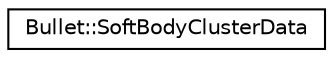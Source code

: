 digraph "Graphical Class Hierarchy"
{
  edge [fontname="Helvetica",fontsize="10",labelfontname="Helvetica",labelfontsize="10"];
  node [fontname="Helvetica",fontsize="10",shape=record];
  rankdir="LR";
  Node1 [label="Bullet::SoftBodyClusterData",height=0.2,width=0.4,color="black", fillcolor="white", style="filled",URL="$class_bullet_1_1_soft_body_cluster_data.html"];
}
